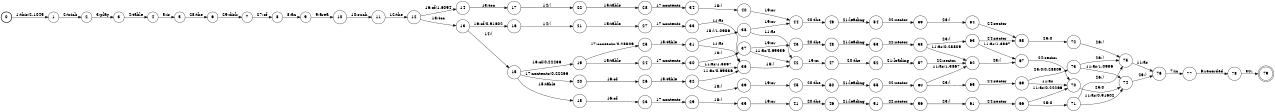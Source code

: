 digraph FST {
rankdir = LR;
size = "8.5,11";
label = "";
center = 1;
orientation = Portrait;
ranksep = "0.4";
nodesep = "0.25";
0 [label = "0", shape = circle, style = bold, fontsize = 14]
	0 -> 1 [label = "1:this/2.1045", fontsize = 14];
1 [label = "1", shape = circle, style = solid, fontsize = 14]
	1 -> 2 [label = "2:trick", fontsize = 14];
2 [label = "2", shape = circle, style = solid, fontsize = 14]
	2 -> 3 [label = "3:play", fontsize = 14];
3 [label = "3", shape = circle, style = solid, fontsize = 14]
	3 -> 4 [label = "4:table", fontsize = 14];
4 [label = "4", shape = circle, style = solid, fontsize = 14]
	4 -> 5 [label = "5:is", fontsize = 14];
5 [label = "5", shape = circle, style = solid, fontsize = 14]
	5 -> 6 [label = "28:the", fontsize = 14];
6 [label = "6", shape = circle, style = solid, fontsize = 14]
	6 -> 7 [label = "29:disk", fontsize = 14];
7 [label = "7", shape = circle, style = solid, fontsize = 14]
	7 -> 8 [label = "27:of", fontsize = 14];
8 [label = "8", shape = circle, style = solid, fontsize = 14]
	8 -> 9 [label = "8:an", fontsize = 14];
9 [label = "9", shape = circle, style = solid, fontsize = 14]
	9 -> 10 [label = "9:area", fontsize = 14];
10 [label = "10", shape = circle, style = solid, fontsize = 14]
	10 -> 11 [label = "10:such", fontsize = 14];
11 [label = "11", shape = circle, style = solid, fontsize = 14]
	11 -> 12 [label = "12:the", fontsize = 14];
12 [label = "12", shape = circle, style = solid, fontsize = 14]
	12 -> 13 [label = "13:toc", fontsize = 14];
	12 -> 14 [label = "16:of/1.6094", fontsize = 14];
13 [label = "13", shape = circle, style = solid, fontsize = 14]
	13 -> 15 [label = "14:(", fontsize = 14];
	13 -> 16 [label = "16:of/0.91602", fontsize = 14];
14 [label = "14", shape = circle, style = solid, fontsize = 14]
	14 -> 17 [label = "13:toc", fontsize = 14];
15 [label = "15", shape = circle, style = solid, fontsize = 14]
	15 -> 18 [label = "15:table", fontsize = 14];
	15 -> 20 [label = "17:contents/0.22266", fontsize = 14];
	15 -> 19 [label = "16:of/0.22266", fontsize = 14];
16 [label = "16", shape = circle, style = solid, fontsize = 14]
	16 -> 21 [label = "14:(", fontsize = 14];
17 [label = "17", shape = circle, style = solid, fontsize = 14]
	17 -> 22 [label = "14:(", fontsize = 14];
18 [label = "18", shape = circle, style = solid, fontsize = 14]
	18 -> 23 [label = "16:of", fontsize = 14];
19 [label = "19", shape = circle, style = solid, fontsize = 14]
	19 -> 24 [label = "15:table", fontsize = 14];
	19 -> 25 [label = "17:contents/0.28809", fontsize = 14];
20 [label = "20", shape = circle, style = solid, fontsize = 14]
	20 -> 26 [label = "16:of", fontsize = 14];
21 [label = "21", shape = circle, style = solid, fontsize = 14]
	21 -> 27 [label = "15:table", fontsize = 14];
22 [label = "22", shape = circle, style = solid, fontsize = 14]
	22 -> 28 [label = "15:table", fontsize = 14];
23 [label = "23", shape = circle, style = solid, fontsize = 14]
	23 -> 29 [label = "17:contents", fontsize = 14];
24 [label = "24", shape = circle, style = solid, fontsize = 14]
	24 -> 30 [label = "17:contents", fontsize = 14];
25 [label = "25", shape = circle, style = solid, fontsize = 14]
	25 -> 31 [label = "15:table", fontsize = 14];
26 [label = "26", shape = circle, style = solid, fontsize = 14]
	26 -> 32 [label = "15:table", fontsize = 14];
27 [label = "27", shape = circle, style = solid, fontsize = 14]
	27 -> 33 [label = "17:contents", fontsize = 14];
28 [label = "28", shape = circle, style = solid, fontsize = 14]
	28 -> 34 [label = "17:contents", fontsize = 14];
29 [label = "29", shape = circle, style = solid, fontsize = 14]
	29 -> 35 [label = "18:)", fontsize = 14];
30 [label = "30", shape = circle, style = solid, fontsize = 14]
	30 -> 36 [label = "11:as/1.3867", fontsize = 14];
	30 -> 37 [label = "18:)", fontsize = 14];
31 [label = "31", shape = circle, style = solid, fontsize = 14]
	31 -> 36 [label = "11:as", fontsize = 14];
	31 -> 38 [label = "18:)/1.0986", fontsize = 14];
32 [label = "32", shape = circle, style = solid, fontsize = 14]
	32 -> 36 [label = "11:as/0.69336", fontsize = 14];
	32 -> 39 [label = "18:)", fontsize = 14];
33 [label = "33", shape = circle, style = solid, fontsize = 14]
	33 -> 36 [label = "11:as", fontsize = 14];
34 [label = "34", shape = circle, style = solid, fontsize = 14]
	34 -> 40 [label = "18:)", fontsize = 14];
35 [label = "35", shape = circle, style = solid, fontsize = 14]
	35 -> 41 [label = "19:or", fontsize = 14];
36 [label = "36", shape = circle, style = solid, fontsize = 14]
	36 -> 42 [label = "18:)", fontsize = 14];
37 [label = "37", shape = circle, style = solid, fontsize = 14]
	37 -> 42 [label = "11:as/0.69336", fontsize = 14];
	37 -> 43 [label = "19:or", fontsize = 14];
38 [label = "38", shape = circle, style = solid, fontsize = 14]
	38 -> 42 [label = "11:as", fontsize = 14];
	38 -> 44 [label = "19:or", fontsize = 14];
39 [label = "39", shape = circle, style = solid, fontsize = 14]
	39 -> 45 [label = "19:or", fontsize = 14];
40 [label = "40", shape = circle, style = solid, fontsize = 14]
	40 -> 44 [label = "19:or", fontsize = 14];
41 [label = "41", shape = circle, style = solid, fontsize = 14]
	41 -> 46 [label = "20:the", fontsize = 14];
42 [label = "42", shape = circle, style = solid, fontsize = 14]
	42 -> 47 [label = "19:or", fontsize = 14];
43 [label = "43", shape = circle, style = solid, fontsize = 14]
	43 -> 48 [label = "20:the", fontsize = 14];
44 [label = "44", shape = circle, style = solid, fontsize = 14]
	44 -> 49 [label = "20:the", fontsize = 14];
45 [label = "45", shape = circle, style = solid, fontsize = 14]
	45 -> 50 [label = "20:the", fontsize = 14];
46 [label = "46", shape = circle, style = solid, fontsize = 14]
	46 -> 51 [label = "21:leading", fontsize = 14];
47 [label = "47", shape = circle, style = solid, fontsize = 14]
	47 -> 52 [label = "20:the", fontsize = 14];
48 [label = "48", shape = circle, style = solid, fontsize = 14]
	48 -> 53 [label = "21:leading", fontsize = 14];
49 [label = "49", shape = circle, style = solid, fontsize = 14]
	49 -> 54 [label = "21:leading", fontsize = 14];
50 [label = "50", shape = circle, style = solid, fontsize = 14]
	50 -> 55 [label = "21:leading", fontsize = 14];
51 [label = "51", shape = circle, style = solid, fontsize = 14]
	51 -> 56 [label = "22:sector", fontsize = 14];
52 [label = "52", shape = circle, style = solid, fontsize = 14]
	52 -> 57 [label = "21:leading", fontsize = 14];
53 [label = "53", shape = circle, style = solid, fontsize = 14]
	53 -> 58 [label = "22:sector", fontsize = 14];
54 [label = "54", shape = circle, style = solid, fontsize = 14]
	54 -> 59 [label = "22:sector", fontsize = 14];
55 [label = "55", shape = circle, style = solid, fontsize = 14]
	55 -> 60 [label = "22:sector", fontsize = 14];
56 [label = "56", shape = circle, style = solid, fontsize = 14]
	56 -> 61 [label = "23:(", fontsize = 14];
57 [label = "57", shape = circle, style = solid, fontsize = 14]
	57 -> 62 [label = "22:sector", fontsize = 14];
58 [label = "58", shape = circle, style = solid, fontsize = 14]
	58 -> 62 [label = "11:as/0.28809", fontsize = 14];
	58 -> 63 [label = "23:(", fontsize = 14];
59 [label = "59", shape = circle, style = solid, fontsize = 14]
	59 -> 64 [label = "23:(", fontsize = 14];
60 [label = "60", shape = circle, style = solid, fontsize = 14]
	60 -> 62 [label = "11:as/1.3867", fontsize = 14];
	60 -> 65 [label = "23:(", fontsize = 14];
61 [label = "61", shape = circle, style = solid, fontsize = 14]
	61 -> 66 [label = "24:sector", fontsize = 14];
62 [label = "62", shape = circle, style = solid, fontsize = 14]
	62 -> 67 [label = "23:(", fontsize = 14];
63 [label = "63", shape = circle, style = solid, fontsize = 14]
	63 -> 67 [label = "11:as/1.3867", fontsize = 14];
	63 -> 68 [label = "24:sector", fontsize = 14];
64 [label = "64", shape = circle, style = solid, fontsize = 14]
	64 -> 68 [label = "24:sector", fontsize = 14];
65 [label = "65", shape = circle, style = solid, fontsize = 14]
	65 -> 69 [label = "24:sector", fontsize = 14];
66 [label = "66", shape = circle, style = solid, fontsize = 14]
	66 -> 70 [label = "11:as/0.22266", fontsize = 14];
	66 -> 71 [label = "25:0", fontsize = 14];
67 [label = "67", shape = circle, style = solid, fontsize = 14]
	67 -> 70 [label = "24:sector", fontsize = 14];
68 [label = "68", shape = circle, style = solid, fontsize = 14]
	68 -> 72 [label = "25:0", fontsize = 14];
69 [label = "69", shape = circle, style = solid, fontsize = 14]
	69 -> 70 [label = "11:as", fontsize = 14];
	69 -> 73 [label = "25:0/0.28809", fontsize = 14];
70 [label = "70", shape = circle, style = solid, fontsize = 14]
	70 -> 74 [label = "25:0", fontsize = 14];
71 [label = "71", shape = circle, style = solid, fontsize = 14]
	71 -> 74 [label = "11:as/0.91602", fontsize = 14];
	71 -> 75 [label = "26:)", fontsize = 14];
72 [label = "72", shape = circle, style = solid, fontsize = 14]
	72 -> 75 [label = "26:)", fontsize = 14];
73 [label = "73", shape = circle, style = solid, fontsize = 14]
	73 -> 74 [label = "11:as/1.0986", fontsize = 14];
	73 -> 75 [label = "26:)", fontsize = 14];
74 [label = "74", shape = circle, style = solid, fontsize = 14]
	74 -> 76 [label = "26:)", fontsize = 14];
75 [label = "75", shape = circle, style = solid, fontsize = 14]
	75 -> 76 [label = "11:as", fontsize = 14];
76 [label = "76", shape = circle, style = solid, fontsize = 14]
	76 -> 77 [label = "7:in", fontsize = 14];
77 [label = "77", shape = circle, style = solid, fontsize = 14]
	77 -> 78 [label = "6:recorded", fontsize = 14];
78 [label = "78", shape = circle, style = solid, fontsize = 14]
	78 -> 79 [label = "30:.", fontsize = 14];
79 [label = "79", shape = doublecircle, style = solid, fontsize = 14]
}
